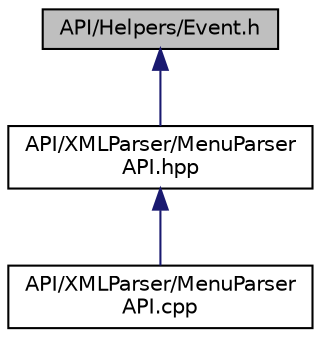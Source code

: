 digraph "API/Helpers/Event.h"
{
 // LATEX_PDF_SIZE
  edge [fontname="Helvetica",fontsize="10",labelfontname="Helvetica",labelfontsize="10"];
  node [fontname="Helvetica",fontsize="10",shape=record];
  Node1 [label="API/Helpers/Event.h",height=0.2,width=0.4,color="black", fillcolor="grey75", style="filled", fontcolor="black",tooltip=" "];
  Node1 -> Node2 [dir="back",color="midnightblue",fontsize="10",style="solid",fontname="Helvetica"];
  Node2 [label="API/XMLParser/MenuParser\lAPI.hpp",height=0.2,width=0.4,color="black", fillcolor="white", style="filled",URL="$_menu_parser_a_p_i_8hpp.html",tooltip=" "];
  Node2 -> Node3 [dir="back",color="midnightblue",fontsize="10",style="solid",fontname="Helvetica"];
  Node3 [label="API/XMLParser/MenuParser\lAPI.cpp",height=0.2,width=0.4,color="black", fillcolor="white", style="filled",URL="$_menu_parser_a_p_i_8cpp.html",tooltip=" "];
}
